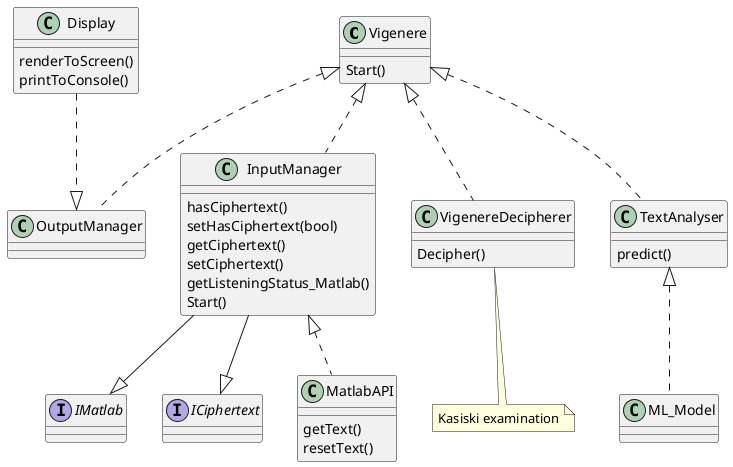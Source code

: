 @startuml



Vigenere <|.. InputManager
Vigenere <|.. OutputManager

Display ..|> OutputManager

Vigenere <|.. VigenereDecipherer
note bottom of VigenereDecipherer : Kasiski examination

Vigenere <|.. TextAnalyser
TextAnalyser <|.. ML_Model

Vigenere : Start()
VigenereDecipherer : Decipher()

interface IMatlab
interface ICiphertext

InputManager --|> IMatlab
InputManager --|> ICiphertext
InputManager <|.. MatlabAPI


InputManager : hasCiphertext()
InputManager : setHasCiphertext(bool)
InputManager : getCiphertext()
InputManager : setCiphertext()
InputManager : getListeningStatus_Matlab()
InputManager : Start()
TextAnalyser : predict()
Display : renderToScreen()
Display : printToConsole()


MatlabAPI : getText()
MatlabAPI : resetText()



@enduml